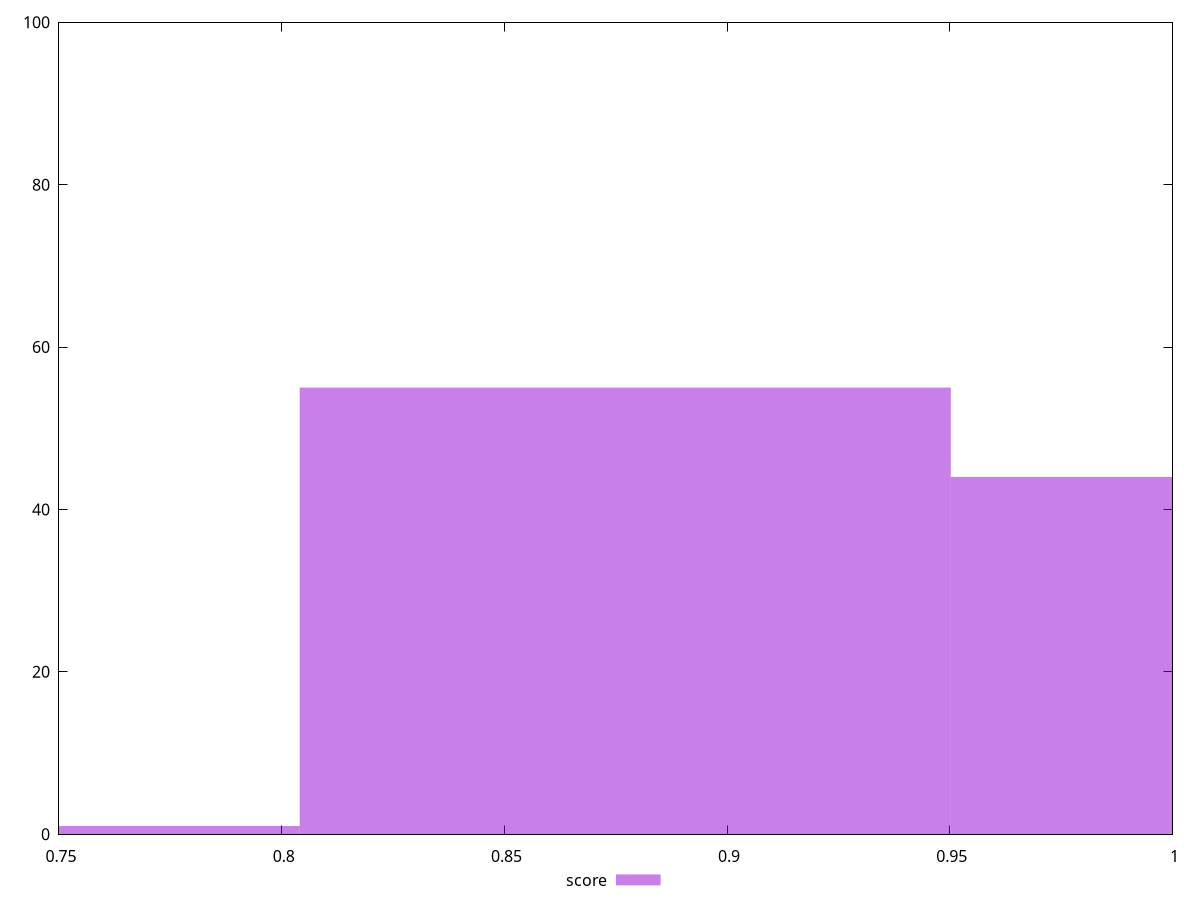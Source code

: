 reset

$score <<EOF
0.7309409188109844 1
0.8771291025731813 55
1.023317286335378 44
EOF

set key outside below
set boxwidth 0.1461881837621969
set xrange [0.75:1]
set yrange [0:100]
set trange [0:100]
set style fill transparent solid 0.5 noborder
set terminal svg size 640, 490 enhanced background rgb 'white'
set output "reports/report_00027_2021-02-24T12-40-31.850Z/unminified-javascript/samples/astro/score/histogram.svg"

plot $score title "score" with boxes

reset
